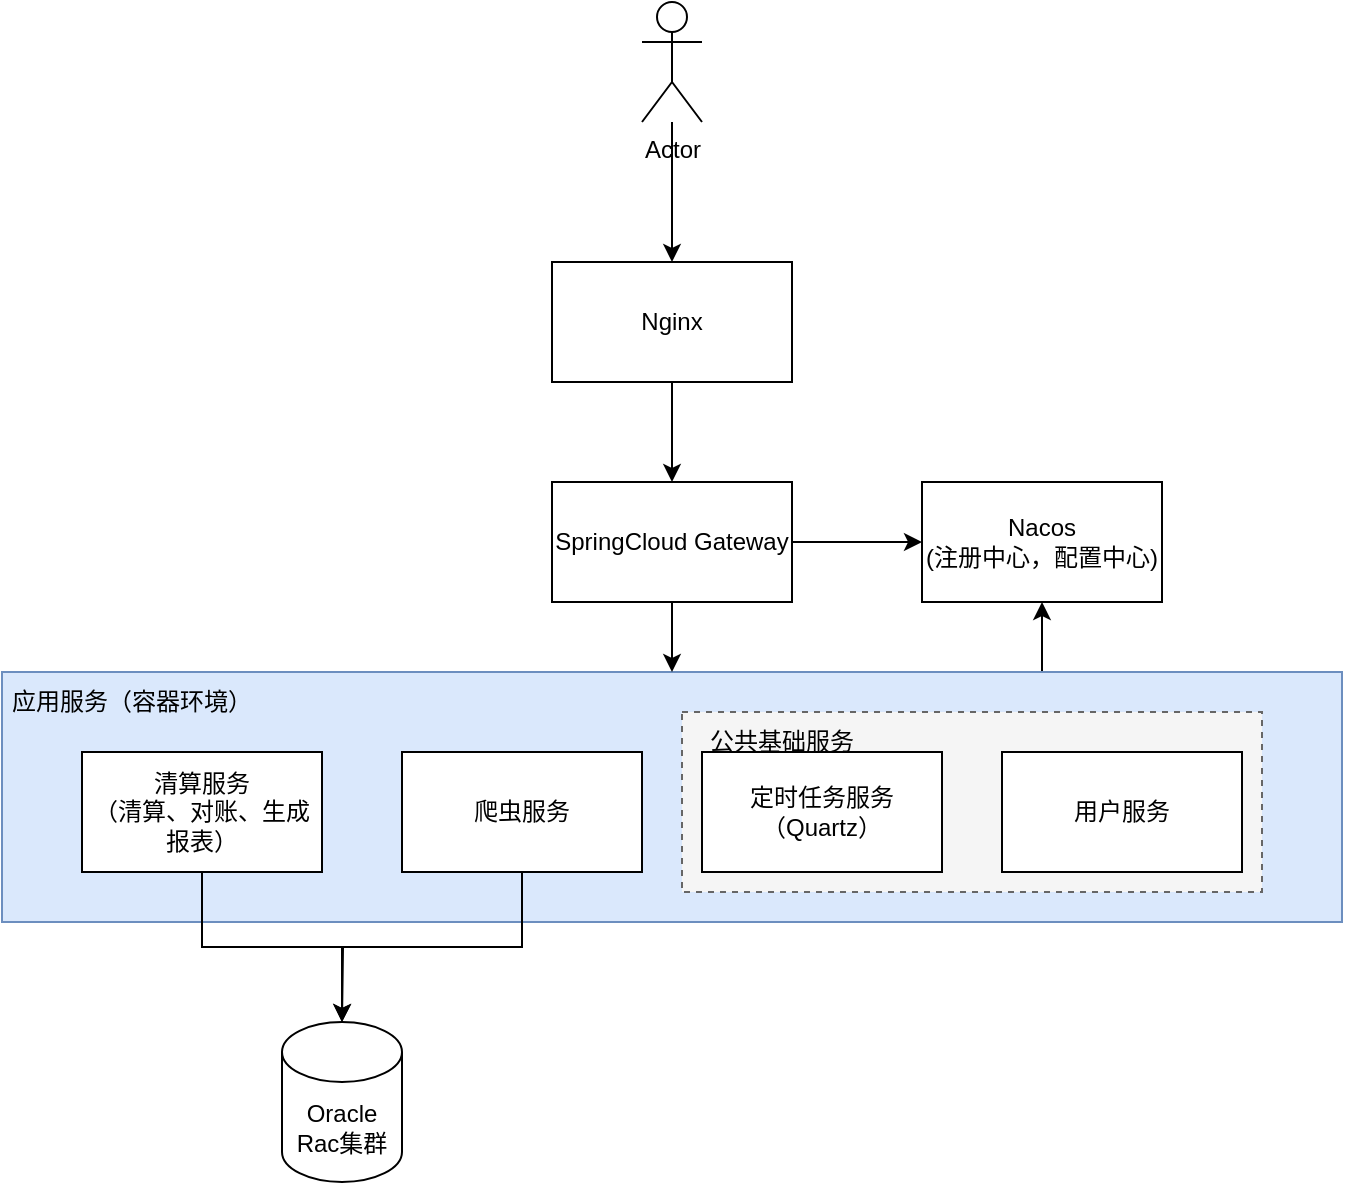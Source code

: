 <mxfile version="24.7.8">
  <diagram name="第 1 页" id="mCzyzfASEUH90jYzpFTh">
    <mxGraphModel dx="1434" dy="746" grid="1" gridSize="10" guides="1" tooltips="1" connect="1" arrows="1" fold="1" page="1" pageScale="1" pageWidth="827" pageHeight="1169" math="0" shadow="0">
      <root>
        <mxCell id="0" />
        <mxCell id="1" parent="0" />
        <mxCell id="-GC_Feh9PmOp9ZqAWGjx-26" style="edgeStyle=orthogonalEdgeStyle;rounded=0;orthogonalLoop=1;jettySize=auto;html=1;exitX=0.75;exitY=0;exitDx=0;exitDy=0;entryX=0.5;entryY=1;entryDx=0;entryDy=0;" edge="1" parent="1" source="-GC_Feh9PmOp9ZqAWGjx-19" target="-GC_Feh9PmOp9ZqAWGjx-14">
          <mxGeometry relative="1" as="geometry" />
        </mxCell>
        <mxCell id="-GC_Feh9PmOp9ZqAWGjx-19" value="" style="rounded=0;whiteSpace=wrap;html=1;fillColor=#dae8fc;strokeColor=#6c8ebf;" vertex="1" parent="1">
          <mxGeometry x="50" y="445" width="670" height="125" as="geometry" />
        </mxCell>
        <mxCell id="-GC_Feh9PmOp9ZqAWGjx-17" value="" style="rounded=0;whiteSpace=wrap;html=1;dashed=1;fillColor=#f5f5f5;fontColor=#333333;strokeColor=#666666;" vertex="1" parent="1">
          <mxGeometry x="390" y="465" width="290" height="90" as="geometry" />
        </mxCell>
        <mxCell id="-GC_Feh9PmOp9ZqAWGjx-13" style="edgeStyle=orthogonalEdgeStyle;rounded=0;orthogonalLoop=1;jettySize=auto;html=1;exitX=0.5;exitY=1;exitDx=0;exitDy=0;entryX=0.5;entryY=0;entryDx=0;entryDy=0;" edge="1" parent="1" source="-GC_Feh9PmOp9ZqAWGjx-2" target="-GC_Feh9PmOp9ZqAWGjx-12">
          <mxGeometry relative="1" as="geometry" />
        </mxCell>
        <mxCell id="-GC_Feh9PmOp9ZqAWGjx-2" value="Nginx" style="rounded=0;whiteSpace=wrap;html=1;" vertex="1" parent="1">
          <mxGeometry x="325" y="240" width="120" height="60" as="geometry" />
        </mxCell>
        <mxCell id="-GC_Feh9PmOp9ZqAWGjx-8" value="" style="edgeStyle=orthogonalEdgeStyle;rounded=0;orthogonalLoop=1;jettySize=auto;html=1;" edge="1" parent="1" source="-GC_Feh9PmOp9ZqAWGjx-3" target="-GC_Feh9PmOp9ZqAWGjx-2">
          <mxGeometry relative="1" as="geometry" />
        </mxCell>
        <mxCell id="-GC_Feh9PmOp9ZqAWGjx-3" value="Actor" style="shape=umlActor;verticalLabelPosition=bottom;verticalAlign=top;html=1;outlineConnect=0;" vertex="1" parent="1">
          <mxGeometry x="370" y="110" width="30" height="60" as="geometry" />
        </mxCell>
        <mxCell id="-GC_Feh9PmOp9ZqAWGjx-27" style="edgeStyle=orthogonalEdgeStyle;rounded=0;orthogonalLoop=1;jettySize=auto;html=1;exitX=0.5;exitY=1;exitDx=0;exitDy=0;" edge="1" parent="1" source="-GC_Feh9PmOp9ZqAWGjx-9" target="-GC_Feh9PmOp9ZqAWGjx-24">
          <mxGeometry relative="1" as="geometry" />
        </mxCell>
        <mxCell id="-GC_Feh9PmOp9ZqAWGjx-9" value="清算服务&lt;br&gt;（清算、对账、生成报表）" style="rounded=0;whiteSpace=wrap;html=1;" vertex="1" parent="1">
          <mxGeometry x="90" y="485" width="120" height="60" as="geometry" />
        </mxCell>
        <mxCell id="-GC_Feh9PmOp9ZqAWGjx-28" style="edgeStyle=orthogonalEdgeStyle;rounded=0;orthogonalLoop=1;jettySize=auto;html=1;exitX=0.5;exitY=1;exitDx=0;exitDy=0;" edge="1" parent="1" source="-GC_Feh9PmOp9ZqAWGjx-10">
          <mxGeometry relative="1" as="geometry">
            <mxPoint x="220" y="620" as="targetPoint" />
          </mxGeometry>
        </mxCell>
        <mxCell id="-GC_Feh9PmOp9ZqAWGjx-10" value="爬虫服务" style="rounded=0;whiteSpace=wrap;html=1;" vertex="1" parent="1">
          <mxGeometry x="250" y="485" width="120" height="60" as="geometry" />
        </mxCell>
        <mxCell id="-GC_Feh9PmOp9ZqAWGjx-23" style="edgeStyle=orthogonalEdgeStyle;rounded=0;orthogonalLoop=1;jettySize=auto;html=1;exitX=0.5;exitY=1;exitDx=0;exitDy=0;entryX=0.5;entryY=0;entryDx=0;entryDy=0;" edge="1" parent="1" source="-GC_Feh9PmOp9ZqAWGjx-12" target="-GC_Feh9PmOp9ZqAWGjx-19">
          <mxGeometry relative="1" as="geometry" />
        </mxCell>
        <mxCell id="-GC_Feh9PmOp9ZqAWGjx-25" style="edgeStyle=orthogonalEdgeStyle;rounded=0;orthogonalLoop=1;jettySize=auto;html=1;exitX=1;exitY=0.5;exitDx=0;exitDy=0;entryX=0;entryY=0.5;entryDx=0;entryDy=0;" edge="1" parent="1" source="-GC_Feh9PmOp9ZqAWGjx-12" target="-GC_Feh9PmOp9ZqAWGjx-14">
          <mxGeometry relative="1" as="geometry" />
        </mxCell>
        <mxCell id="-GC_Feh9PmOp9ZqAWGjx-12" value="SpringCloud Gateway" style="rounded=0;whiteSpace=wrap;html=1;" vertex="1" parent="1">
          <mxGeometry x="325" y="350" width="120" height="60" as="geometry" />
        </mxCell>
        <mxCell id="-GC_Feh9PmOp9ZqAWGjx-14" value="Nacos&lt;br&gt;(注册中心，配置中心)" style="rounded=0;whiteSpace=wrap;html=1;" vertex="1" parent="1">
          <mxGeometry x="510" y="350" width="120" height="60" as="geometry" />
        </mxCell>
        <mxCell id="-GC_Feh9PmOp9ZqAWGjx-15" value="定时任务服务&lt;br&gt;（Quartz）" style="rounded=0;whiteSpace=wrap;html=1;" vertex="1" parent="1">
          <mxGeometry x="400" y="485" width="120" height="60" as="geometry" />
        </mxCell>
        <mxCell id="-GC_Feh9PmOp9ZqAWGjx-16" value="用户服务" style="rounded=0;whiteSpace=wrap;html=1;" vertex="1" parent="1">
          <mxGeometry x="550" y="485" width="120" height="60" as="geometry" />
        </mxCell>
        <mxCell id="-GC_Feh9PmOp9ZqAWGjx-18" value="公共基础服务" style="text;html=1;align=center;verticalAlign=middle;whiteSpace=wrap;rounded=0;" vertex="1" parent="1">
          <mxGeometry x="400" y="465" width="80" height="30" as="geometry" />
        </mxCell>
        <mxCell id="-GC_Feh9PmOp9ZqAWGjx-20" value="应用服务（容器环境）" style="text;html=1;align=center;verticalAlign=middle;whiteSpace=wrap;rounded=0;" vertex="1" parent="1">
          <mxGeometry x="50" y="445" width="130" height="30" as="geometry" />
        </mxCell>
        <mxCell id="-GC_Feh9PmOp9ZqAWGjx-24" value="Oracle Rac集群" style="shape=cylinder3;whiteSpace=wrap;html=1;boundedLbl=1;backgroundOutline=1;size=15;" vertex="1" parent="1">
          <mxGeometry x="190" y="620" width="60" height="80" as="geometry" />
        </mxCell>
      </root>
    </mxGraphModel>
  </diagram>
</mxfile>
